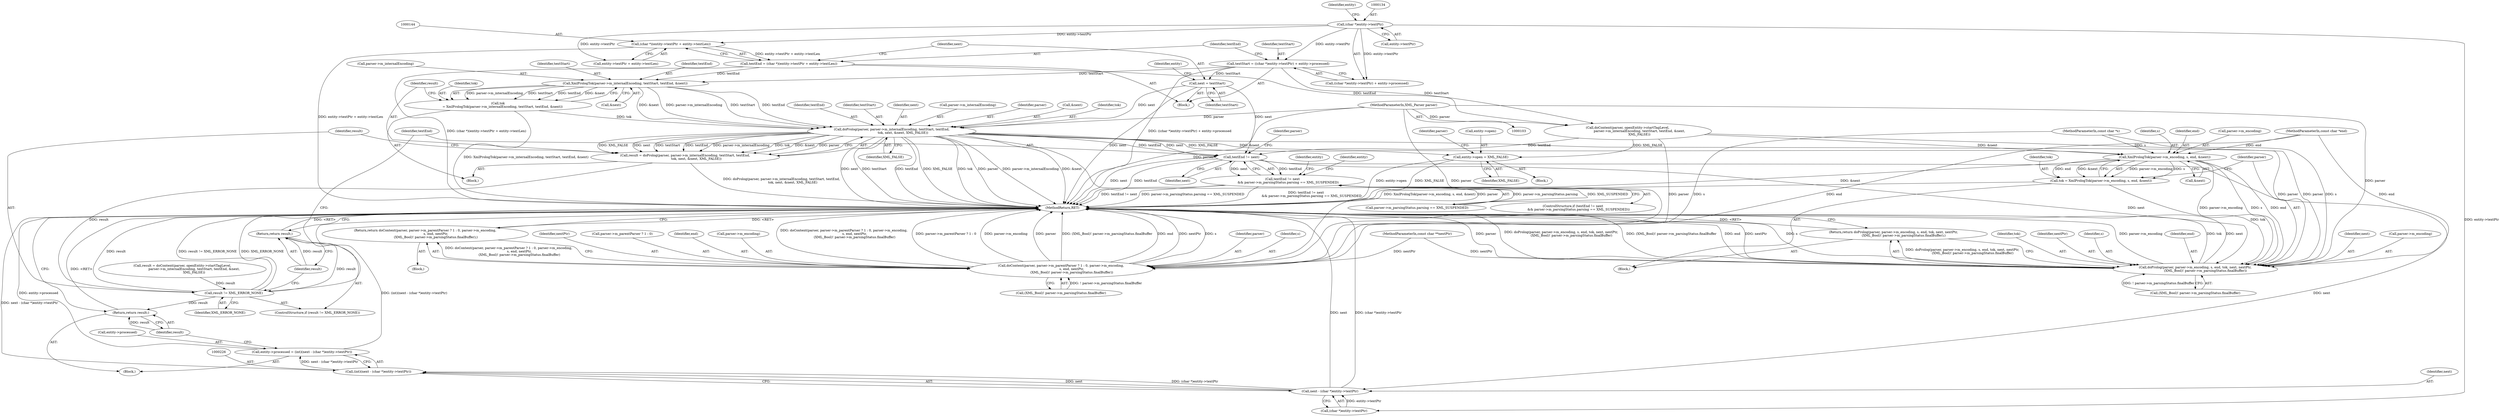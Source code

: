 digraph "0_libexpat_c20b758c332d9a13afbbb276d30db1d183a85d43_1@del" {
"1000173" [label="(Call,doProlog(parser, parser->m_internalEncoding, textStart, textEnd,\n                      tok, next, &next, XML_FALSE))"];
"1000104" [label="(MethodParameterIn,XML_Parser parser)"];
"1000163" [label="(Call,XmlPrologTok(parser->m_internalEncoding, textStart, textEnd, &next))"];
"1000130" [label="(Call,textStart = ((char *)entity->textPtr) + entity->processed)"];
"1000133" [label="(Call,(char *)entity->textPtr)"];
"1000141" [label="(Call,textEnd = (char *)(entity->textPtr + entity->textLen))"];
"1000143" [label="(Call,(char *)(entity->textPtr + entity->textLen))"];
"1000161" [label="(Call,tok\n         = XmlPrologTok(parser->m_internalEncoding, textStart, textEnd, &next))"];
"1000152" [label="(Call,next = textStart)"];
"1000171" [label="(Call,result = doProlog(parser, parser->m_internalEncoding, textStart, textEnd,\n                      tok, next, &next, XML_FALSE))"];
"1000202" [label="(Call,result != XML_ERROR_NONE)"];
"1000205" [label="(Return,return result;)"];
"1000234" [label="(Return,return result;)"];
"1000210" [label="(Call,textEnd != next)"];
"1000209" [label="(Call,textEnd != next\n           && parser->m_parsingStatus.parsing == XML_SUSPENDED)"];
"1000227" [label="(Call,next - (char *)entity->textPtr)"];
"1000225" [label="(Call,(int)(next - (char *)entity->textPtr))"];
"1000221" [label="(Call,entity->processed = (int)(next - (char *)entity->textPtr))"];
"1000284" [label="(Call,doProlog(parser, parser->m_encoding, s, end, tok, next, nextPtr,\n                    (XML_Bool)! parser->m_parsingStatus.finalBuffer))"];
"1000283" [label="(Return,return doProlog(parser, parser->m_encoding, s, end, tok, next, nextPtr,\n                    (XML_Bool)! parser->m_parsingStatus.finalBuffer);)"];
"1000238" [label="(Call,entity->open = XML_FALSE)"];
"1000275" [label="(Call,XmlPrologTok(parser->m_encoding, s, end, &next))"];
"1000273" [label="(Call,tok = XmlPrologTok(parser->m_encoding, s, end, &next))"];
"1000310" [label="(Call,doContent(parser, parser->m_parentParser ? 1 : 0, parser->m_encoding,\n                     s, end, nextPtr,\n                     (XML_Bool)! parser->m_parsingStatus.finalBuffer))"];
"1000309" [label="(Return,return doContent(parser, parser->m_parentParser ? 1 : 0, parser->m_encoding,\n                     s, end, nextPtr,\n                     (XML_Bool)! parser->m_parsingStatus.finalBuffer);)"];
"1000145" [label="(Call,entity->textPtr + entity->textLen)"];
"1000275" [label="(Call,XmlPrologTok(parser->m_encoding, s, end, &next))"];
"1000201" [label="(ControlStructure,if (result != XML_ERROR_NONE))"];
"1000276" [label="(Call,parser->m_encoding)"];
"1000106" [label="(MethodParameterIn,const char *end)"];
"1000284" [label="(Call,doProlog(parser, parser->m_encoding, s, end, tok, next, nextPtr,\n                    (XML_Bool)! parser->m_parsingStatus.finalBuffer))"];
"1000205" [label="(Return,return result;)"];
"1000294" [label="(Call,(XML_Bool)! parser->m_parsingStatus.finalBuffer)"];
"1000153" [label="(Identifier,next)"];
"1000292" [label="(Identifier,next)"];
"1000171" [label="(Call,result = doProlog(parser, parser->m_internalEncoding, textStart, textEnd,\n                      tok, next, &next, XML_FALSE))"];
"1000108" [label="(Block,)"];
"1000240" [label="(Identifier,entity)"];
"1000188" [label="(Call,doContent(parser, openEntity->startTagLevel,\n                       parser->m_internalEncoding, textStart, textEnd, &next,\n                       XML_FALSE))"];
"1000286" [label="(Call,parser->m_encoding)"];
"1000152" [label="(Call,next = textStart)"];
"1000135" [label="(Call,entity->textPtr)"];
"1000222" [label="(Call,entity->processed)"];
"1000159" [label="(Block,)"];
"1000179" [label="(Identifier,textEnd)"];
"1000157" [label="(Identifier,entity)"];
"1000143" [label="(Call,(char *)(entity->textPtr + entity->textLen))"];
"1000279" [label="(Identifier,s)"];
"1000178" [label="(Identifier,textStart)"];
"1000242" [label="(Identifier,XML_FALSE)"];
"1000208" [label="(ControlStructure,if (textEnd != next\n           && parser->m_parsingStatus.parsing == XML_SUSPENDED))"];
"1000311" [label="(Identifier,parser)"];
"1000229" [label="(Call,(char *)entity->textPtr)"];
"1000131" [label="(Identifier,textStart)"];
"1000225" [label="(Call,(int)(next - (char *)entity->textPtr))"];
"1000169" [label="(Call,&next)"];
"1000321" [label="(Identifier,s)"];
"1000332" [label="(MethodReturn,RET)"];
"1000266" [label="(Block,)"];
"1000291" [label="(Identifier,tok)"];
"1000162" [label="(Identifier,tok)"];
"1000132" [label="(Call,((char *)entity->textPtr) + entity->processed)"];
"1000181" [label="(Identifier,next)"];
"1000184" [label="(Identifier,XML_FALSE)"];
"1000141" [label="(Call,textEnd = (char *)(entity->textPtr + entity->textLen))"];
"1000142" [label="(Identifier,textEnd)"];
"1000154" [label="(Identifier,textStart)"];
"1000280" [label="(Identifier,end)"];
"1000206" [label="(Identifier,result)"];
"1000323" [label="(Identifier,nextPtr)"];
"1000281" [label="(Call,&next)"];
"1000211" [label="(Identifier,textEnd)"];
"1000293" [label="(Identifier,nextPtr)"];
"1000220" [label="(Block,)"];
"1000234" [label="(Return,return result;)"];
"1000238" [label="(Call,entity->open = XML_FALSE)"];
"1000173" [label="(Call,doProlog(parser, parser->m_internalEncoding, textStart, textEnd,\n                      tok, next, &next, XML_FALSE))"];
"1000204" [label="(Identifier,XML_ERROR_NONE)"];
"1000163" [label="(Call,XmlPrologTok(parser->m_internalEncoding, textStart, textEnd, &next))"];
"1000130" [label="(Call,textStart = ((char *)entity->textPtr) + entity->processed)"];
"1000202" [label="(Call,result != XML_ERROR_NONE)"];
"1000168" [label="(Identifier,textEnd)"];
"1000223" [label="(Identifier,entity)"];
"1000175" [label="(Call,parser->m_internalEncoding)"];
"1000245" [label="(Identifier,parser)"];
"1000309" [label="(Return,return doContent(parser, parser->m_parentParser ? 1 : 0, parser->m_encoding,\n                     s, end, nextPtr,\n                     (XML_Bool)! parser->m_parsingStatus.finalBuffer);)"];
"1000209" [label="(Call,textEnd != next\n           && parser->m_parsingStatus.parsing == XML_SUSPENDED)"];
"1000303" [label="(Block,)"];
"1000212" [label="(Identifier,next)"];
"1000133" [label="(Call,(char *)entity->textPtr)"];
"1000310" [label="(Call,doContent(parser, parser->m_parentParser ? 1 : 0, parser->m_encoding,\n                     s, end, nextPtr,\n                     (XML_Bool)! parser->m_parsingStatus.finalBuffer))"];
"1000104" [label="(MethodParameterIn,XML_Parser parser)"];
"1000139" [label="(Identifier,entity)"];
"1000324" [label="(Call,(XML_Bool)! parser->m_parsingStatus.finalBuffer)"];
"1000174" [label="(Identifier,parser)"];
"1000182" [label="(Call,&next)"];
"1000289" [label="(Identifier,s)"];
"1000213" [label="(Call,parser->m_parsingStatus.parsing == XML_SUSPENDED)"];
"1000235" [label="(Identifier,result)"];
"1000273" [label="(Call,tok = XmlPrologTok(parser->m_encoding, s, end, &next))"];
"1000107" [label="(MethodParameterIn,const char **nextPtr)"];
"1000172" [label="(Identifier,result)"];
"1000227" [label="(Call,next - (char *)entity->textPtr)"];
"1000283" [label="(Return,return doProlog(parser, parser->m_encoding, s, end, tok, next, nextPtr,\n                    (XML_Bool)! parser->m_parsingStatus.finalBuffer);)"];
"1000312" [label="(Call,parser->m_parentParser ? 1 : 0)"];
"1000274" [label="(Identifier,tok)"];
"1000322" [label="(Identifier,end)"];
"1000164" [label="(Call,parser->m_internalEncoding)"];
"1000161" [label="(Call,tok\n         = XmlPrologTok(parser->m_internalEncoding, textStart, textEnd, &next))"];
"1000167" [label="(Identifier,textStart)"];
"1000239" [label="(Call,entity->open)"];
"1000318" [label="(Call,parser->m_encoding)"];
"1000186" [label="(Call,result = doContent(parser, openEntity->startTagLevel,\n                       parser->m_internalEncoding, textStart, textEnd, &next,\n                       XML_FALSE))"];
"1000203" [label="(Identifier,result)"];
"1000285" [label="(Identifier,parser)"];
"1000180" [label="(Identifier,tok)"];
"1000237" [label="(Block,)"];
"1000105" [label="(MethodParameterIn,const char *s)"];
"1000290" [label="(Identifier,end)"];
"1000221" [label="(Call,entity->processed = (int)(next - (char *)entity->textPtr))"];
"1000210" [label="(Call,textEnd != next)"];
"1000228" [label="(Identifier,next)"];
"1000216" [label="(Identifier,parser)"];
"1000173" -> "1000171"  [label="AST: "];
"1000173" -> "1000184"  [label="CFG: "];
"1000174" -> "1000173"  [label="AST: "];
"1000175" -> "1000173"  [label="AST: "];
"1000178" -> "1000173"  [label="AST: "];
"1000179" -> "1000173"  [label="AST: "];
"1000180" -> "1000173"  [label="AST: "];
"1000181" -> "1000173"  [label="AST: "];
"1000182" -> "1000173"  [label="AST: "];
"1000184" -> "1000173"  [label="AST: "];
"1000171" -> "1000173"  [label="CFG: "];
"1000173" -> "1000332"  [label="DDG: next"];
"1000173" -> "1000332"  [label="DDG: &next"];
"1000173" -> "1000332"  [label="DDG: textStart"];
"1000173" -> "1000332"  [label="DDG: textEnd"];
"1000173" -> "1000332"  [label="DDG: XML_FALSE"];
"1000173" -> "1000332"  [label="DDG: tok"];
"1000173" -> "1000332"  [label="DDG: parser"];
"1000173" -> "1000332"  [label="DDG: parser->m_internalEncoding"];
"1000173" -> "1000171"  [label="DDG: XML_FALSE"];
"1000173" -> "1000171"  [label="DDG: next"];
"1000173" -> "1000171"  [label="DDG: textStart"];
"1000173" -> "1000171"  [label="DDG: textEnd"];
"1000173" -> "1000171"  [label="DDG: parser->m_internalEncoding"];
"1000173" -> "1000171"  [label="DDG: tok"];
"1000173" -> "1000171"  [label="DDG: &next"];
"1000173" -> "1000171"  [label="DDG: parser"];
"1000104" -> "1000173"  [label="DDG: parser"];
"1000163" -> "1000173"  [label="DDG: parser->m_internalEncoding"];
"1000163" -> "1000173"  [label="DDG: textStart"];
"1000163" -> "1000173"  [label="DDG: textEnd"];
"1000163" -> "1000173"  [label="DDG: &next"];
"1000161" -> "1000173"  [label="DDG: tok"];
"1000152" -> "1000173"  [label="DDG: next"];
"1000173" -> "1000210"  [label="DDG: textEnd"];
"1000173" -> "1000210"  [label="DDG: next"];
"1000173" -> "1000238"  [label="DDG: XML_FALSE"];
"1000173" -> "1000275"  [label="DDG: &next"];
"1000173" -> "1000284"  [label="DDG: parser"];
"1000173" -> "1000310"  [label="DDG: parser"];
"1000104" -> "1000103"  [label="AST: "];
"1000104" -> "1000332"  [label="DDG: parser"];
"1000104" -> "1000188"  [label="DDG: parser"];
"1000104" -> "1000284"  [label="DDG: parser"];
"1000104" -> "1000310"  [label="DDG: parser"];
"1000163" -> "1000161"  [label="AST: "];
"1000163" -> "1000169"  [label="CFG: "];
"1000164" -> "1000163"  [label="AST: "];
"1000167" -> "1000163"  [label="AST: "];
"1000168" -> "1000163"  [label="AST: "];
"1000169" -> "1000163"  [label="AST: "];
"1000161" -> "1000163"  [label="CFG: "];
"1000163" -> "1000161"  [label="DDG: parser->m_internalEncoding"];
"1000163" -> "1000161"  [label="DDG: textStart"];
"1000163" -> "1000161"  [label="DDG: textEnd"];
"1000163" -> "1000161"  [label="DDG: &next"];
"1000130" -> "1000163"  [label="DDG: textStart"];
"1000141" -> "1000163"  [label="DDG: textEnd"];
"1000130" -> "1000108"  [label="AST: "];
"1000130" -> "1000132"  [label="CFG: "];
"1000131" -> "1000130"  [label="AST: "];
"1000132" -> "1000130"  [label="AST: "];
"1000142" -> "1000130"  [label="CFG: "];
"1000130" -> "1000332"  [label="DDG: ((char *)entity->textPtr) + entity->processed"];
"1000133" -> "1000130"  [label="DDG: entity->textPtr"];
"1000130" -> "1000152"  [label="DDG: textStart"];
"1000130" -> "1000188"  [label="DDG: textStart"];
"1000133" -> "1000132"  [label="AST: "];
"1000133" -> "1000135"  [label="CFG: "];
"1000134" -> "1000133"  [label="AST: "];
"1000135" -> "1000133"  [label="AST: "];
"1000139" -> "1000133"  [label="CFG: "];
"1000133" -> "1000132"  [label="DDG: entity->textPtr"];
"1000133" -> "1000143"  [label="DDG: entity->textPtr"];
"1000133" -> "1000145"  [label="DDG: entity->textPtr"];
"1000133" -> "1000229"  [label="DDG: entity->textPtr"];
"1000141" -> "1000108"  [label="AST: "];
"1000141" -> "1000143"  [label="CFG: "];
"1000142" -> "1000141"  [label="AST: "];
"1000143" -> "1000141"  [label="AST: "];
"1000153" -> "1000141"  [label="CFG: "];
"1000141" -> "1000332"  [label="DDG: (char *)(entity->textPtr + entity->textLen)"];
"1000143" -> "1000141"  [label="DDG: entity->textPtr + entity->textLen"];
"1000141" -> "1000188"  [label="DDG: textEnd"];
"1000143" -> "1000145"  [label="CFG: "];
"1000144" -> "1000143"  [label="AST: "];
"1000145" -> "1000143"  [label="AST: "];
"1000143" -> "1000332"  [label="DDG: entity->textPtr + entity->textLen"];
"1000161" -> "1000159"  [label="AST: "];
"1000162" -> "1000161"  [label="AST: "];
"1000172" -> "1000161"  [label="CFG: "];
"1000161" -> "1000332"  [label="DDG: XmlPrologTok(parser->m_internalEncoding, textStart, textEnd, &next)"];
"1000152" -> "1000108"  [label="AST: "];
"1000152" -> "1000154"  [label="CFG: "];
"1000153" -> "1000152"  [label="AST: "];
"1000154" -> "1000152"  [label="AST: "];
"1000157" -> "1000152"  [label="CFG: "];
"1000152" -> "1000332"  [label="DDG: next"];
"1000152" -> "1000210"  [label="DDG: next"];
"1000171" -> "1000159"  [label="AST: "];
"1000172" -> "1000171"  [label="AST: "];
"1000203" -> "1000171"  [label="CFG: "];
"1000171" -> "1000332"  [label="DDG: doProlog(parser, parser->m_internalEncoding, textStart, textEnd,\n                      tok, next, &next, XML_FALSE)"];
"1000171" -> "1000202"  [label="DDG: result"];
"1000202" -> "1000201"  [label="AST: "];
"1000202" -> "1000204"  [label="CFG: "];
"1000203" -> "1000202"  [label="AST: "];
"1000204" -> "1000202"  [label="AST: "];
"1000206" -> "1000202"  [label="CFG: "];
"1000211" -> "1000202"  [label="CFG: "];
"1000202" -> "1000332"  [label="DDG: result"];
"1000202" -> "1000332"  [label="DDG: result != XML_ERROR_NONE"];
"1000202" -> "1000332"  [label="DDG: XML_ERROR_NONE"];
"1000186" -> "1000202"  [label="DDG: result"];
"1000202" -> "1000205"  [label="DDG: result"];
"1000202" -> "1000234"  [label="DDG: result"];
"1000205" -> "1000201"  [label="AST: "];
"1000205" -> "1000206"  [label="CFG: "];
"1000206" -> "1000205"  [label="AST: "];
"1000332" -> "1000205"  [label="CFG: "];
"1000205" -> "1000332"  [label="DDG: <RET>"];
"1000206" -> "1000205"  [label="DDG: result"];
"1000234" -> "1000220"  [label="AST: "];
"1000234" -> "1000235"  [label="CFG: "];
"1000235" -> "1000234"  [label="AST: "];
"1000332" -> "1000234"  [label="CFG: "];
"1000234" -> "1000332"  [label="DDG: <RET>"];
"1000235" -> "1000234"  [label="DDG: result"];
"1000210" -> "1000209"  [label="AST: "];
"1000210" -> "1000212"  [label="CFG: "];
"1000211" -> "1000210"  [label="AST: "];
"1000212" -> "1000210"  [label="AST: "];
"1000216" -> "1000210"  [label="CFG: "];
"1000209" -> "1000210"  [label="CFG: "];
"1000210" -> "1000332"  [label="DDG: next"];
"1000210" -> "1000332"  [label="DDG: textEnd"];
"1000210" -> "1000209"  [label="DDG: textEnd"];
"1000210" -> "1000209"  [label="DDG: next"];
"1000188" -> "1000210"  [label="DDG: textEnd"];
"1000210" -> "1000227"  [label="DDG: next"];
"1000210" -> "1000284"  [label="DDG: next"];
"1000209" -> "1000208"  [label="AST: "];
"1000209" -> "1000213"  [label="CFG: "];
"1000213" -> "1000209"  [label="AST: "];
"1000223" -> "1000209"  [label="CFG: "];
"1000240" -> "1000209"  [label="CFG: "];
"1000209" -> "1000332"  [label="DDG: textEnd != next\n           && parser->m_parsingStatus.parsing == XML_SUSPENDED"];
"1000209" -> "1000332"  [label="DDG: textEnd != next"];
"1000209" -> "1000332"  [label="DDG: parser->m_parsingStatus.parsing == XML_SUSPENDED"];
"1000213" -> "1000209"  [label="DDG: parser->m_parsingStatus.parsing"];
"1000213" -> "1000209"  [label="DDG: XML_SUSPENDED"];
"1000227" -> "1000225"  [label="AST: "];
"1000227" -> "1000229"  [label="CFG: "];
"1000228" -> "1000227"  [label="AST: "];
"1000229" -> "1000227"  [label="AST: "];
"1000225" -> "1000227"  [label="CFG: "];
"1000227" -> "1000332"  [label="DDG: next"];
"1000227" -> "1000332"  [label="DDG: (char *)entity->textPtr"];
"1000227" -> "1000225"  [label="DDG: next"];
"1000227" -> "1000225"  [label="DDG: (char *)entity->textPtr"];
"1000229" -> "1000227"  [label="DDG: entity->textPtr"];
"1000225" -> "1000221"  [label="AST: "];
"1000226" -> "1000225"  [label="AST: "];
"1000221" -> "1000225"  [label="CFG: "];
"1000225" -> "1000332"  [label="DDG: next - (char *)entity->textPtr"];
"1000225" -> "1000221"  [label="DDG: next - (char *)entity->textPtr"];
"1000221" -> "1000220"  [label="AST: "];
"1000222" -> "1000221"  [label="AST: "];
"1000235" -> "1000221"  [label="CFG: "];
"1000221" -> "1000332"  [label="DDG: (int)(next - (char *)entity->textPtr)"];
"1000221" -> "1000332"  [label="DDG: entity->processed"];
"1000284" -> "1000283"  [label="AST: "];
"1000284" -> "1000294"  [label="CFG: "];
"1000285" -> "1000284"  [label="AST: "];
"1000286" -> "1000284"  [label="AST: "];
"1000289" -> "1000284"  [label="AST: "];
"1000290" -> "1000284"  [label="AST: "];
"1000291" -> "1000284"  [label="AST: "];
"1000292" -> "1000284"  [label="AST: "];
"1000293" -> "1000284"  [label="AST: "];
"1000294" -> "1000284"  [label="AST: "];
"1000283" -> "1000284"  [label="CFG: "];
"1000284" -> "1000332"  [label="DDG: parser->m_encoding"];
"1000284" -> "1000332"  [label="DDG: tok"];
"1000284" -> "1000332"  [label="DDG: next"];
"1000284" -> "1000332"  [label="DDG: parser"];
"1000284" -> "1000332"  [label="DDG: doProlog(parser, parser->m_encoding, s, end, tok, next, nextPtr,\n                    (XML_Bool)! parser->m_parsingStatus.finalBuffer)"];
"1000284" -> "1000332"  [label="DDG: (XML_Bool)! parser->m_parsingStatus.finalBuffer"];
"1000284" -> "1000332"  [label="DDG: end"];
"1000284" -> "1000332"  [label="DDG: nextPtr"];
"1000284" -> "1000332"  [label="DDG: s"];
"1000284" -> "1000283"  [label="DDG: doProlog(parser, parser->m_encoding, s, end, tok, next, nextPtr,\n                    (XML_Bool)! parser->m_parsingStatus.finalBuffer)"];
"1000188" -> "1000284"  [label="DDG: parser"];
"1000275" -> "1000284"  [label="DDG: parser->m_encoding"];
"1000275" -> "1000284"  [label="DDG: s"];
"1000275" -> "1000284"  [label="DDG: end"];
"1000105" -> "1000284"  [label="DDG: s"];
"1000106" -> "1000284"  [label="DDG: end"];
"1000273" -> "1000284"  [label="DDG: tok"];
"1000107" -> "1000284"  [label="DDG: nextPtr"];
"1000294" -> "1000284"  [label="DDG: ! parser->m_parsingStatus.finalBuffer"];
"1000283" -> "1000266"  [label="AST: "];
"1000332" -> "1000283"  [label="CFG: "];
"1000283" -> "1000332"  [label="DDG: <RET>"];
"1000238" -> "1000237"  [label="AST: "];
"1000238" -> "1000242"  [label="CFG: "];
"1000239" -> "1000238"  [label="AST: "];
"1000242" -> "1000238"  [label="AST: "];
"1000245" -> "1000238"  [label="CFG: "];
"1000238" -> "1000332"  [label="DDG: entity->open"];
"1000238" -> "1000332"  [label="DDG: XML_FALSE"];
"1000188" -> "1000238"  [label="DDG: XML_FALSE"];
"1000275" -> "1000273"  [label="AST: "];
"1000275" -> "1000281"  [label="CFG: "];
"1000276" -> "1000275"  [label="AST: "];
"1000279" -> "1000275"  [label="AST: "];
"1000280" -> "1000275"  [label="AST: "];
"1000281" -> "1000275"  [label="AST: "];
"1000273" -> "1000275"  [label="CFG: "];
"1000275" -> "1000332"  [label="DDG: &next"];
"1000275" -> "1000273"  [label="DDG: parser->m_encoding"];
"1000275" -> "1000273"  [label="DDG: s"];
"1000275" -> "1000273"  [label="DDG: end"];
"1000275" -> "1000273"  [label="DDG: &next"];
"1000105" -> "1000275"  [label="DDG: s"];
"1000106" -> "1000275"  [label="DDG: end"];
"1000188" -> "1000275"  [label="DDG: &next"];
"1000273" -> "1000266"  [label="AST: "];
"1000274" -> "1000273"  [label="AST: "];
"1000285" -> "1000273"  [label="CFG: "];
"1000273" -> "1000332"  [label="DDG: XmlPrologTok(parser->m_encoding, s, end, &next)"];
"1000310" -> "1000309"  [label="AST: "];
"1000310" -> "1000324"  [label="CFG: "];
"1000311" -> "1000310"  [label="AST: "];
"1000312" -> "1000310"  [label="AST: "];
"1000318" -> "1000310"  [label="AST: "];
"1000321" -> "1000310"  [label="AST: "];
"1000322" -> "1000310"  [label="AST: "];
"1000323" -> "1000310"  [label="AST: "];
"1000324" -> "1000310"  [label="AST: "];
"1000309" -> "1000310"  [label="CFG: "];
"1000310" -> "1000332"  [label="DDG: doContent(parser, parser->m_parentParser ? 1 : 0, parser->m_encoding,\n                     s, end, nextPtr,\n                     (XML_Bool)! parser->m_parsingStatus.finalBuffer)"];
"1000310" -> "1000332"  [label="DDG: parser->m_parentParser ? 1 : 0"];
"1000310" -> "1000332"  [label="DDG: parser->m_encoding"];
"1000310" -> "1000332"  [label="DDG: parser"];
"1000310" -> "1000332"  [label="DDG: (XML_Bool)! parser->m_parsingStatus.finalBuffer"];
"1000310" -> "1000332"  [label="DDG: end"];
"1000310" -> "1000332"  [label="DDG: nextPtr"];
"1000310" -> "1000332"  [label="DDG: s"];
"1000310" -> "1000309"  [label="DDG: doContent(parser, parser->m_parentParser ? 1 : 0, parser->m_encoding,\n                     s, end, nextPtr,\n                     (XML_Bool)! parser->m_parsingStatus.finalBuffer)"];
"1000188" -> "1000310"  [label="DDG: parser"];
"1000105" -> "1000310"  [label="DDG: s"];
"1000106" -> "1000310"  [label="DDG: end"];
"1000107" -> "1000310"  [label="DDG: nextPtr"];
"1000324" -> "1000310"  [label="DDG: ! parser->m_parsingStatus.finalBuffer"];
"1000309" -> "1000303"  [label="AST: "];
"1000332" -> "1000309"  [label="CFG: "];
"1000309" -> "1000332"  [label="DDG: <RET>"];
}
